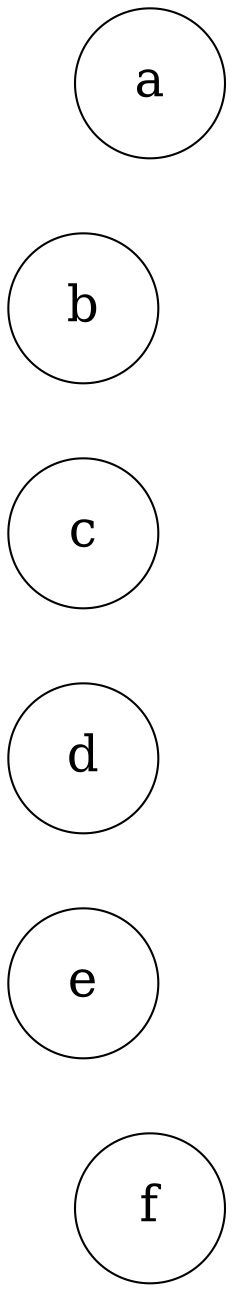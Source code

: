 digraph grow0 {
  node [shape=circle, fixedsize=true, width=1.0, height=1.0, fontsize=24]
  a -> b [style=invis]
  b -> c [style=invis]
  c -> d [style=invis]
  d -> e [style=invis]
  e -> f [style=invis]
  f -> a [style=invis]
}
